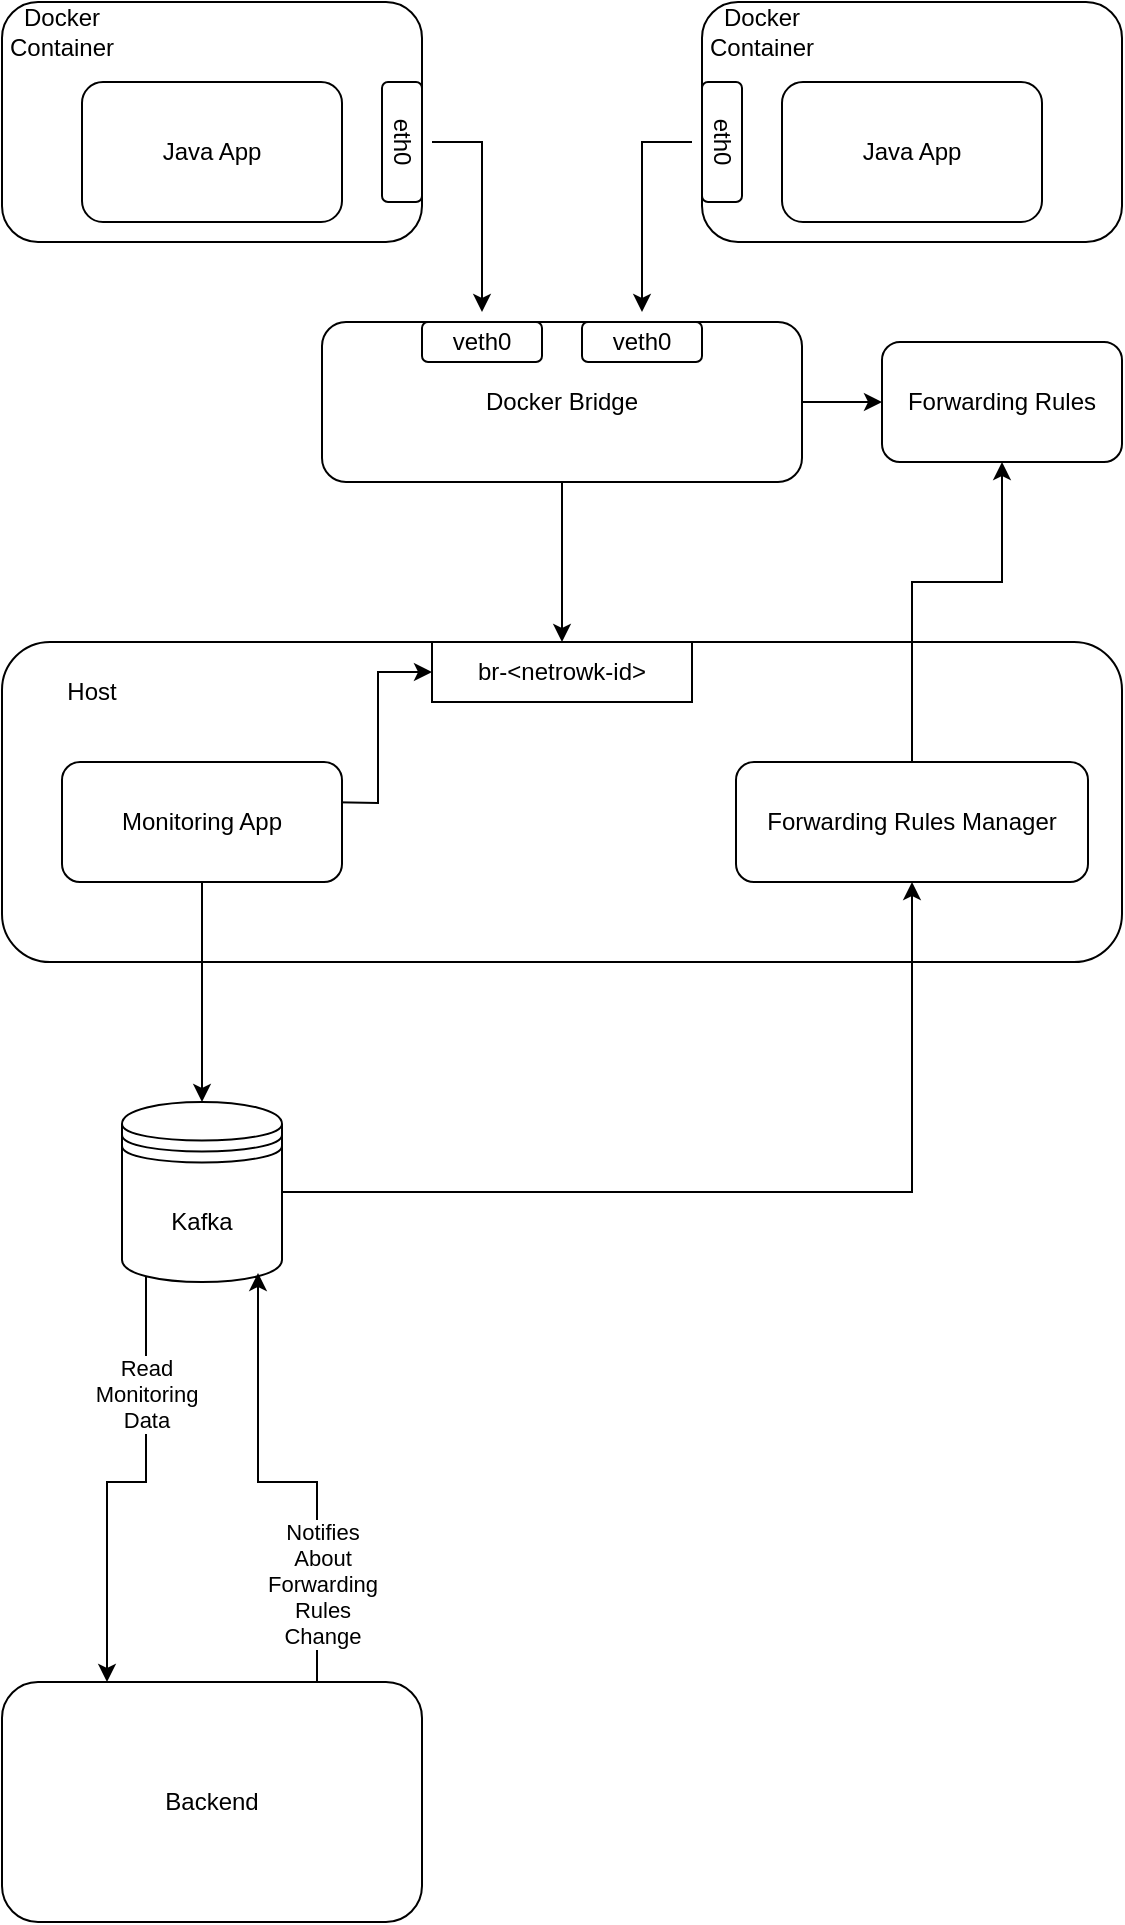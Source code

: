<mxfile version="21.5.2" type="github">
  <diagram name="Page-1" id="2nChqG5fqzvgx2G1RSnu">
    <mxGraphModel dx="1580" dy="784" grid="1" gridSize="10" guides="1" tooltips="1" connect="1" arrows="1" fold="1" page="1" pageScale="1" pageWidth="827" pageHeight="1169" math="0" shadow="0">
      <root>
        <mxCell id="0" />
        <mxCell id="1" parent="0" />
        <mxCell id="Cpxw7Wlcf-scyTmVpelU-1" value="" style="rounded=1;whiteSpace=wrap;html=1;" vertex="1" parent="1">
          <mxGeometry x="120" y="400" width="560" height="160" as="geometry" />
        </mxCell>
        <mxCell id="Cpxw7Wlcf-scyTmVpelU-2" value="" style="rounded=1;whiteSpace=wrap;html=1;" vertex="1" parent="1">
          <mxGeometry x="120" y="80" width="210" height="120" as="geometry" />
        </mxCell>
        <mxCell id="Cpxw7Wlcf-scyTmVpelU-4" value="Docker Container" style="text;html=1;strokeColor=none;fillColor=none;align=center;verticalAlign=middle;whiteSpace=wrap;rounded=0;" vertex="1" parent="1">
          <mxGeometry x="120" y="80" width="60" height="30" as="geometry" />
        </mxCell>
        <mxCell id="Cpxw7Wlcf-scyTmVpelU-5" value="Java App" style="rounded=1;whiteSpace=wrap;html=1;" vertex="1" parent="1">
          <mxGeometry x="160" y="120" width="130" height="70" as="geometry" />
        </mxCell>
        <mxCell id="Cpxw7Wlcf-scyTmVpelU-6" value="" style="rounded=1;whiteSpace=wrap;html=1;" vertex="1" parent="1">
          <mxGeometry x="310" y="120" width="20" height="60" as="geometry" />
        </mxCell>
        <mxCell id="Cpxw7Wlcf-scyTmVpelU-24" style="edgeStyle=orthogonalEdgeStyle;rounded=0;orthogonalLoop=1;jettySize=auto;html=1;" edge="1" parent="1" source="Cpxw7Wlcf-scyTmVpelU-7" target="Cpxw7Wlcf-scyTmVpelU-20">
          <mxGeometry relative="1" as="geometry">
            <Array as="points">
              <mxPoint x="360" y="150" />
            </Array>
          </mxGeometry>
        </mxCell>
        <mxCell id="Cpxw7Wlcf-scyTmVpelU-7" value="eth0" style="text;html=1;strokeColor=none;fillColor=none;align=center;verticalAlign=middle;whiteSpace=wrap;rounded=0;rotation=90;" vertex="1" parent="1">
          <mxGeometry x="290" y="135" width="60" height="30" as="geometry" />
        </mxCell>
        <mxCell id="Cpxw7Wlcf-scyTmVpelU-8" value="" style="rounded=1;whiteSpace=wrap;html=1;" vertex="1" parent="1">
          <mxGeometry x="470" y="80" width="210" height="120" as="geometry" />
        </mxCell>
        <mxCell id="Cpxw7Wlcf-scyTmVpelU-9" value="Docker Container" style="text;html=1;strokeColor=none;fillColor=none;align=center;verticalAlign=middle;whiteSpace=wrap;rounded=0;" vertex="1" parent="1">
          <mxGeometry x="470" y="80" width="60" height="30" as="geometry" />
        </mxCell>
        <mxCell id="Cpxw7Wlcf-scyTmVpelU-10" value="Java App" style="rounded=1;whiteSpace=wrap;html=1;" vertex="1" parent="1">
          <mxGeometry x="510" y="120" width="130" height="70" as="geometry" />
        </mxCell>
        <mxCell id="Cpxw7Wlcf-scyTmVpelU-11" value="" style="rounded=1;whiteSpace=wrap;html=1;" vertex="1" parent="1">
          <mxGeometry x="470" y="120" width="20" height="60" as="geometry" />
        </mxCell>
        <mxCell id="Cpxw7Wlcf-scyTmVpelU-25" style="edgeStyle=orthogonalEdgeStyle;rounded=0;orthogonalLoop=1;jettySize=auto;html=1;" edge="1" parent="1" source="Cpxw7Wlcf-scyTmVpelU-12" target="Cpxw7Wlcf-scyTmVpelU-22">
          <mxGeometry relative="1" as="geometry">
            <Array as="points">
              <mxPoint x="440" y="150" />
            </Array>
          </mxGeometry>
        </mxCell>
        <mxCell id="Cpxw7Wlcf-scyTmVpelU-12" value="eth0" style="text;html=1;strokeColor=none;fillColor=none;align=center;verticalAlign=middle;whiteSpace=wrap;rounded=0;rotation=90;" vertex="1" parent="1">
          <mxGeometry x="450" y="135" width="60" height="30" as="geometry" />
        </mxCell>
        <mxCell id="Cpxw7Wlcf-scyTmVpelU-27" style="edgeStyle=orthogonalEdgeStyle;rounded=0;orthogonalLoop=1;jettySize=auto;html=1;" edge="1" parent="1" source="Cpxw7Wlcf-scyTmVpelU-15" target="Cpxw7Wlcf-scyTmVpelU-26">
          <mxGeometry relative="1" as="geometry" />
        </mxCell>
        <mxCell id="Cpxw7Wlcf-scyTmVpelU-29" value="" style="edgeStyle=orthogonalEdgeStyle;rounded=0;orthogonalLoop=1;jettySize=auto;html=1;" edge="1" parent="1" source="Cpxw7Wlcf-scyTmVpelU-15" target="Cpxw7Wlcf-scyTmVpelU-28">
          <mxGeometry relative="1" as="geometry" />
        </mxCell>
        <mxCell id="Cpxw7Wlcf-scyTmVpelU-15" value="Docker Bridge" style="rounded=1;whiteSpace=wrap;html=1;movable=1;resizable=1;rotatable=1;deletable=1;editable=1;locked=0;connectable=1;" vertex="1" parent="1">
          <mxGeometry x="280" y="240" width="240" height="80" as="geometry" />
        </mxCell>
        <mxCell id="Cpxw7Wlcf-scyTmVpelU-19" value="" style="rounded=1;whiteSpace=wrap;html=1;rotation=-90;movable=1;resizable=1;rotatable=1;deletable=1;editable=1;locked=0;connectable=1;" vertex="1" parent="1">
          <mxGeometry x="350" y="220" width="20" height="60" as="geometry" />
        </mxCell>
        <mxCell id="Cpxw7Wlcf-scyTmVpelU-20" value="veth0" style="text;html=1;strokeColor=none;fillColor=none;align=center;verticalAlign=middle;whiteSpace=wrap;rounded=0;rotation=0;movable=1;resizable=1;rotatable=1;deletable=1;editable=1;locked=0;connectable=1;" vertex="1" parent="1">
          <mxGeometry x="330" y="235" width="60" height="30" as="geometry" />
        </mxCell>
        <mxCell id="Cpxw7Wlcf-scyTmVpelU-21" value="" style="rounded=1;whiteSpace=wrap;html=1;rotation=-90;movable=1;resizable=1;rotatable=1;deletable=1;editable=1;locked=0;connectable=1;" vertex="1" parent="1">
          <mxGeometry x="430" y="220" width="20" height="60" as="geometry" />
        </mxCell>
        <mxCell id="Cpxw7Wlcf-scyTmVpelU-22" value="veth0" style="text;html=1;strokeColor=none;fillColor=none;align=center;verticalAlign=middle;whiteSpace=wrap;rounded=0;rotation=0;movable=1;resizable=1;rotatable=1;deletable=1;editable=1;locked=0;connectable=1;" vertex="1" parent="1">
          <mxGeometry x="410" y="235" width="60" height="30" as="geometry" />
        </mxCell>
        <mxCell id="Cpxw7Wlcf-scyTmVpelU-26" value="br-&amp;lt;netrowk-id&amp;gt;" style="text;html=1;strokeColor=default;fillColor=none;align=center;verticalAlign=middle;whiteSpace=wrap;rounded=0;rotation=0;movable=1;resizable=1;rotatable=1;deletable=1;editable=1;locked=0;connectable=1;" vertex="1" parent="1">
          <mxGeometry x="335" y="400" width="130" height="30" as="geometry" />
        </mxCell>
        <mxCell id="Cpxw7Wlcf-scyTmVpelU-28" value="Forwarding Rules" style="rounded=1;whiteSpace=wrap;html=1;" vertex="1" parent="1">
          <mxGeometry x="560" y="250" width="120" height="60" as="geometry" />
        </mxCell>
        <mxCell id="Cpxw7Wlcf-scyTmVpelU-32" style="edgeStyle=orthogonalEdgeStyle;rounded=0;orthogonalLoop=1;jettySize=auto;html=1;entryX=0;entryY=0.5;entryDx=0;entryDy=0;" edge="1" parent="1" target="Cpxw7Wlcf-scyTmVpelU-26">
          <mxGeometry relative="1" as="geometry">
            <mxPoint x="280" y="480" as="sourcePoint" />
          </mxGeometry>
        </mxCell>
        <mxCell id="Cpxw7Wlcf-scyTmVpelU-31" value="Host" style="text;html=1;strokeColor=none;fillColor=none;align=center;verticalAlign=middle;whiteSpace=wrap;rounded=0;" vertex="1" parent="1">
          <mxGeometry x="120" y="400" width="90" height="50" as="geometry" />
        </mxCell>
        <mxCell id="Cpxw7Wlcf-scyTmVpelU-36" style="edgeStyle=orthogonalEdgeStyle;rounded=0;orthogonalLoop=1;jettySize=auto;html=1;entryX=0.5;entryY=0;entryDx=0;entryDy=0;" edge="1" parent="1" source="Cpxw7Wlcf-scyTmVpelU-33" target="Cpxw7Wlcf-scyTmVpelU-34">
          <mxGeometry relative="1" as="geometry" />
        </mxCell>
        <mxCell id="Cpxw7Wlcf-scyTmVpelU-33" value="Monitoring App" style="rounded=1;whiteSpace=wrap;html=1;" vertex="1" parent="1">
          <mxGeometry x="150" y="460" width="140" height="60" as="geometry" />
        </mxCell>
        <mxCell id="Cpxw7Wlcf-scyTmVpelU-39" style="edgeStyle=orthogonalEdgeStyle;rounded=0;orthogonalLoop=1;jettySize=auto;html=1;" edge="1" parent="1" source="Cpxw7Wlcf-scyTmVpelU-34" target="Cpxw7Wlcf-scyTmVpelU-37">
          <mxGeometry relative="1" as="geometry" />
        </mxCell>
        <mxCell id="Cpxw7Wlcf-scyTmVpelU-43" style="edgeStyle=orthogonalEdgeStyle;rounded=0;orthogonalLoop=1;jettySize=auto;html=1;exitX=0.15;exitY=0.95;exitDx=0;exitDy=0;exitPerimeter=0;entryX=0.25;entryY=0;entryDx=0;entryDy=0;" edge="1" parent="1" source="Cpxw7Wlcf-scyTmVpelU-34" target="Cpxw7Wlcf-scyTmVpelU-40">
          <mxGeometry relative="1" as="geometry" />
        </mxCell>
        <mxCell id="Cpxw7Wlcf-scyTmVpelU-44" value="Read&lt;br&gt;Monitoring&lt;br&gt;Data" style="edgeLabel;html=1;align=center;verticalAlign=middle;resizable=0;points=[];" vertex="1" connectable="0" parent="Cpxw7Wlcf-scyTmVpelU-43">
          <mxGeometry x="-0.567" relative="1" as="geometry">
            <mxPoint y="12" as="offset" />
          </mxGeometry>
        </mxCell>
        <mxCell id="Cpxw7Wlcf-scyTmVpelU-34" value="Kafka" style="shape=datastore;whiteSpace=wrap;html=1;" vertex="1" parent="1">
          <mxGeometry x="180" y="630" width="80" height="90" as="geometry" />
        </mxCell>
        <mxCell id="Cpxw7Wlcf-scyTmVpelU-38" style="edgeStyle=orthogonalEdgeStyle;rounded=0;orthogonalLoop=1;jettySize=auto;html=1;entryX=0.5;entryY=1;entryDx=0;entryDy=0;" edge="1" parent="1" source="Cpxw7Wlcf-scyTmVpelU-37" target="Cpxw7Wlcf-scyTmVpelU-28">
          <mxGeometry relative="1" as="geometry">
            <Array as="points">
              <mxPoint x="575" y="370" />
              <mxPoint x="620" y="370" />
            </Array>
          </mxGeometry>
        </mxCell>
        <mxCell id="Cpxw7Wlcf-scyTmVpelU-37" value="Forwarding Rules Manager" style="rounded=1;whiteSpace=wrap;html=1;" vertex="1" parent="1">
          <mxGeometry x="487" y="460" width="176" height="60" as="geometry" />
        </mxCell>
        <mxCell id="Cpxw7Wlcf-scyTmVpelU-45" style="edgeStyle=orthogonalEdgeStyle;rounded=0;orthogonalLoop=1;jettySize=auto;html=1;exitX=0.75;exitY=0;exitDx=0;exitDy=0;entryX=0.85;entryY=0.95;entryDx=0;entryDy=0;entryPerimeter=0;" edge="1" parent="1" source="Cpxw7Wlcf-scyTmVpelU-40" target="Cpxw7Wlcf-scyTmVpelU-34">
          <mxGeometry relative="1" as="geometry" />
        </mxCell>
        <mxCell id="Cpxw7Wlcf-scyTmVpelU-46" value="Notifies&lt;br&gt;About&lt;br&gt;Forwarding&lt;br&gt;Rules&lt;br&gt;Change" style="edgeLabel;html=1;align=center;verticalAlign=middle;resizable=0;points=[];" vertex="1" connectable="0" parent="Cpxw7Wlcf-scyTmVpelU-45">
          <mxGeometry x="0.586" y="1" relative="1" as="geometry">
            <mxPoint x="33" y="107" as="offset" />
          </mxGeometry>
        </mxCell>
        <mxCell id="Cpxw7Wlcf-scyTmVpelU-40" value="Backend" style="rounded=1;whiteSpace=wrap;html=1;" vertex="1" parent="1">
          <mxGeometry x="120" y="920" width="210" height="120" as="geometry" />
        </mxCell>
      </root>
    </mxGraphModel>
  </diagram>
</mxfile>
